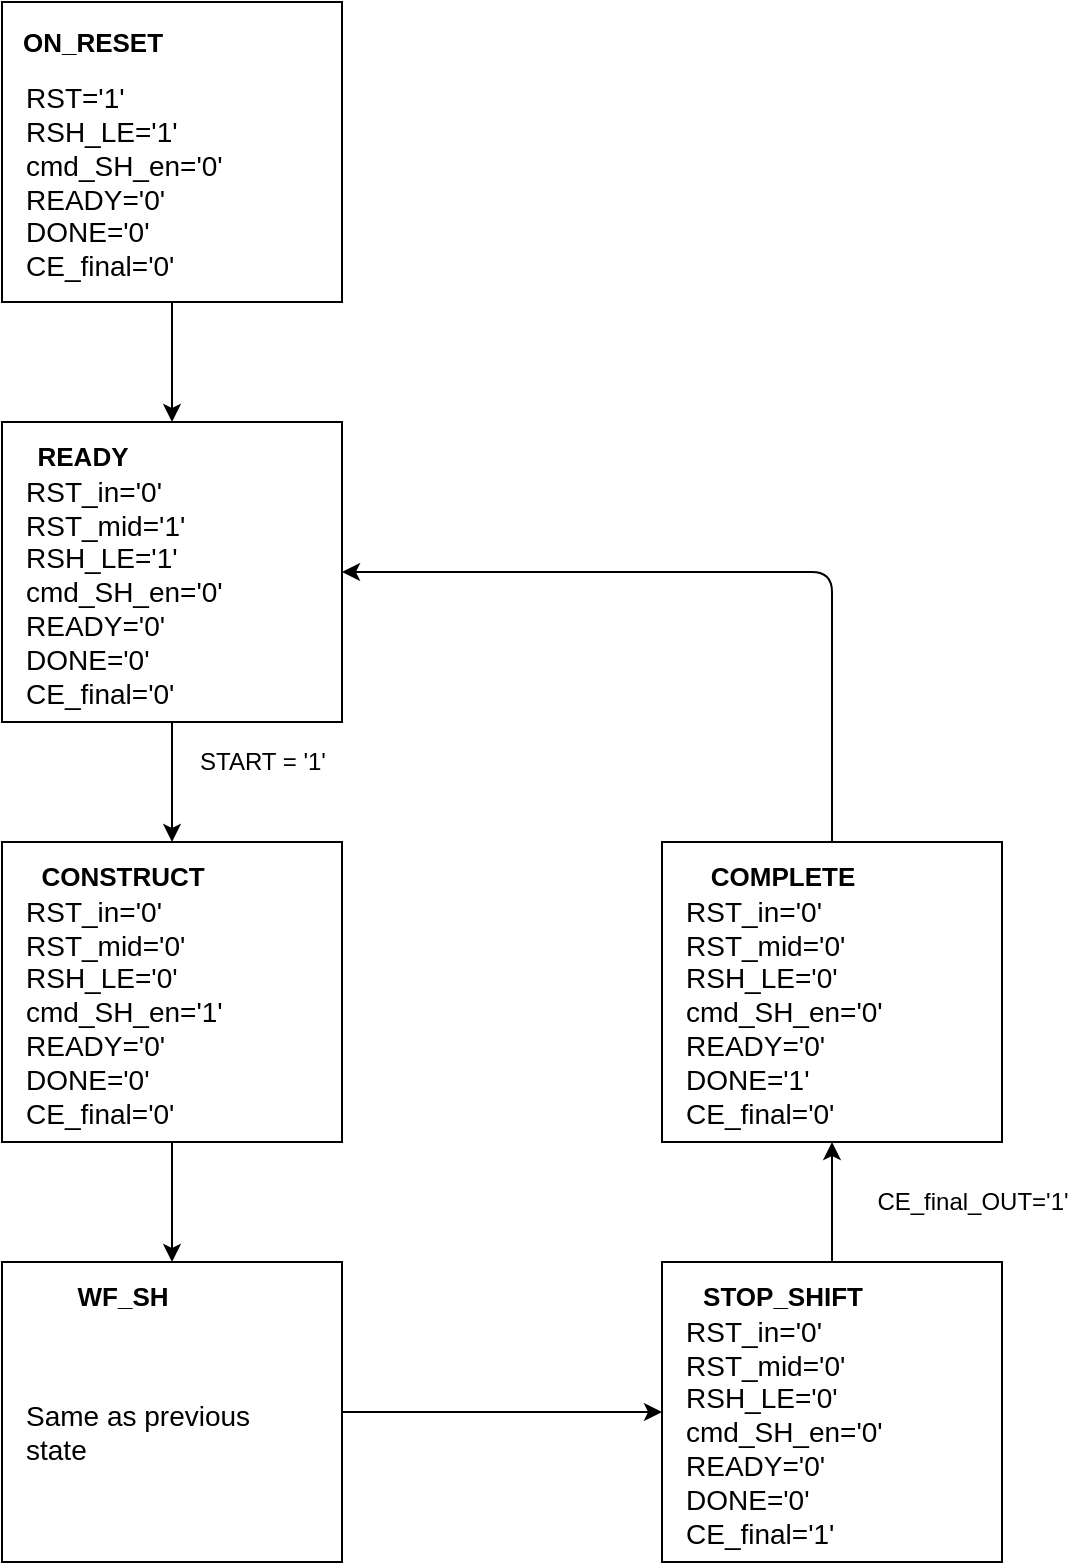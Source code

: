 <mxfile version="13.9.9" type="device"><diagram id="K26hIB0Xt4HyCyBHsTHd" name="Pagina-1"><mxGraphModel dx="1420" dy="810" grid="1" gridSize="10" guides="1" tooltips="1" connect="1" arrows="1" fold="1" page="1" pageScale="1" pageWidth="4681" pageHeight="3300" math="0" shadow="0"><root><mxCell id="0"/><mxCell id="1" parent="0"/><mxCell id="7W2GzSB9wpiWuf6rkkqN-1" value="" style="rounded=0;whiteSpace=wrap;html=1;" vertex="1" parent="1"><mxGeometry x="150" y="90" width="170" height="150" as="geometry"/></mxCell><mxCell id="7W2GzSB9wpiWuf6rkkqN-2" value="&lt;b&gt;&lt;font style=&quot;font-size: 13px&quot;&gt;ON_RESET&lt;/font&gt;&lt;/b&gt;" style="text;html=1;align=center;verticalAlign=middle;resizable=0;points=[];autosize=1;" vertex="1" parent="1"><mxGeometry x="150" y="100" width="90" height="20" as="geometry"/></mxCell><mxCell id="7W2GzSB9wpiWuf6rkkqN-3" value="&lt;font style=&quot;font-size: 14px&quot;&gt;RST='1'&lt;br&gt;RSH_LE='1'&lt;br&gt;cmd_SH_en='0'&lt;br&gt;READY='0'&lt;br&gt;DONE='0'&lt;br&gt;CE_final='0'&lt;/font&gt;" style="text;html=1;align=left;verticalAlign=middle;resizable=0;points=[];autosize=1;" vertex="1" parent="1"><mxGeometry x="160" y="130" width="110" height="100" as="geometry"/></mxCell><mxCell id="7W2GzSB9wpiWuf6rkkqN-4" value="" style="endArrow=classic;html=1;exitX=0.5;exitY=1;exitDx=0;exitDy=0;" edge="1" parent="1" source="7W2GzSB9wpiWuf6rkkqN-1"><mxGeometry width="50" height="50" relative="1" as="geometry"><mxPoint x="410" y="240" as="sourcePoint"/><mxPoint x="235" y="300" as="targetPoint"/></mxGeometry></mxCell><mxCell id="7W2GzSB9wpiWuf6rkkqN-6" value="" style="rounded=0;whiteSpace=wrap;html=1;" vertex="1" parent="1"><mxGeometry x="150" y="300" width="170" height="150" as="geometry"/></mxCell><mxCell id="7W2GzSB9wpiWuf6rkkqN-7" value="&lt;span style=&quot;font-size: 13px&quot;&gt;&lt;b&gt;READY&lt;/b&gt;&lt;/span&gt;" style="text;html=1;align=center;verticalAlign=middle;resizable=0;points=[];autosize=1;" vertex="1" parent="1"><mxGeometry x="160" y="307" width="60" height="20" as="geometry"/></mxCell><mxCell id="7W2GzSB9wpiWuf6rkkqN-8" value="&lt;font style=&quot;font-size: 14px&quot;&gt;RST_in='0'&lt;br&gt;RST_mid='1'&lt;br&gt;RSH_LE='1'&lt;br&gt;cmd_SH_en='0'&lt;br&gt;READY='0'&lt;br&gt;DONE='0'&lt;br&gt;CE_final='0'&lt;/font&gt;" style="text;html=1;align=left;verticalAlign=middle;resizable=0;points=[];autosize=1;" vertex="1" parent="1"><mxGeometry x="160" y="330" width="110" height="110" as="geometry"/></mxCell><mxCell id="7W2GzSB9wpiWuf6rkkqN-10" value="START = '1'" style="text;html=1;align=center;verticalAlign=middle;resizable=0;points=[];autosize=1;" vertex="1" parent="1"><mxGeometry x="240" y="460" width="80" height="20" as="geometry"/></mxCell><mxCell id="7W2GzSB9wpiWuf6rkkqN-16" value="" style="endArrow=classic;html=1;exitX=0.5;exitY=1;exitDx=0;exitDy=0;" edge="1" parent="1"><mxGeometry width="50" height="50" relative="1" as="geometry"><mxPoint x="235" y="450" as="sourcePoint"/><mxPoint x="235" y="510" as="targetPoint"/></mxGeometry></mxCell><mxCell id="7W2GzSB9wpiWuf6rkkqN-17" value="" style="rounded=0;whiteSpace=wrap;html=1;" vertex="1" parent="1"><mxGeometry x="150" y="510" width="170" height="150" as="geometry"/></mxCell><mxCell id="7W2GzSB9wpiWuf6rkkqN-18" value="&lt;span style=&quot;font-size: 13px&quot;&gt;&lt;b&gt;CONSTRUCT&lt;/b&gt;&lt;/span&gt;" style="text;html=1;align=center;verticalAlign=middle;resizable=0;points=[];autosize=1;" vertex="1" parent="1"><mxGeometry x="160" y="517" width="100" height="20" as="geometry"/></mxCell><mxCell id="7W2GzSB9wpiWuf6rkkqN-19" value="&lt;font style=&quot;font-size: 14px&quot;&gt;RST_in='0'&lt;br&gt;RST_mid='0'&lt;br&gt;RSH_LE='0'&lt;br&gt;cmd_SH_en='1'&lt;br&gt;READY='0'&lt;br&gt;DONE='0'&lt;br&gt;CE_final='0'&lt;/font&gt;" style="text;html=1;align=left;verticalAlign=middle;resizable=0;points=[];autosize=1;" vertex="1" parent="1"><mxGeometry x="160" y="540" width="110" height="110" as="geometry"/></mxCell><mxCell id="7W2GzSB9wpiWuf6rkkqN-25" value="" style="endArrow=classic;html=1;exitX=0.5;exitY=1;exitDx=0;exitDy=0;" edge="1" parent="1"><mxGeometry width="50" height="50" relative="1" as="geometry"><mxPoint x="235" y="660" as="sourcePoint"/><mxPoint x="235" y="720" as="targetPoint"/></mxGeometry></mxCell><mxCell id="7W2GzSB9wpiWuf6rkkqN-33" style="edgeStyle=orthogonalEdgeStyle;rounded=0;orthogonalLoop=1;jettySize=auto;html=1;exitX=1;exitY=0.5;exitDx=0;exitDy=0;entryX=0;entryY=0.5;entryDx=0;entryDy=0;" edge="1" parent="1" source="7W2GzSB9wpiWuf6rkkqN-26" target="7W2GzSB9wpiWuf6rkkqN-30"><mxGeometry relative="1" as="geometry"/></mxCell><mxCell id="7W2GzSB9wpiWuf6rkkqN-26" value="" style="rounded=0;whiteSpace=wrap;html=1;" vertex="1" parent="1"><mxGeometry x="150" y="720" width="170" height="150" as="geometry"/></mxCell><mxCell id="7W2GzSB9wpiWuf6rkkqN-27" value="&lt;span style=&quot;font-size: 13px&quot;&gt;&lt;b&gt;WF_SH&lt;/b&gt;&lt;/span&gt;" style="text;html=1;align=center;verticalAlign=middle;resizable=0;points=[];autosize=1;" vertex="1" parent="1"><mxGeometry x="180" y="727" width="60" height="20" as="geometry"/></mxCell><mxCell id="7W2GzSB9wpiWuf6rkkqN-28" value="&lt;span style=&quot;font-size: 14px&quot;&gt;Same as previous&lt;br&gt;state&lt;/span&gt;" style="text;html=1;align=left;verticalAlign=middle;resizable=0;points=[];autosize=1;" vertex="1" parent="1"><mxGeometry x="160" y="785" width="130" height="40" as="geometry"/></mxCell><mxCell id="7W2GzSB9wpiWuf6rkkqN-37" style="edgeStyle=orthogonalEdgeStyle;rounded=0;orthogonalLoop=1;jettySize=auto;html=1;exitX=0.5;exitY=0;exitDx=0;exitDy=0;entryX=0.5;entryY=1;entryDx=0;entryDy=0;" edge="1" parent="1" source="7W2GzSB9wpiWuf6rkkqN-30" target="7W2GzSB9wpiWuf6rkkqN-34"><mxGeometry relative="1" as="geometry"/></mxCell><mxCell id="7W2GzSB9wpiWuf6rkkqN-30" value="" style="rounded=0;whiteSpace=wrap;html=1;" vertex="1" parent="1"><mxGeometry x="480" y="720" width="170" height="150" as="geometry"/></mxCell><mxCell id="7W2GzSB9wpiWuf6rkkqN-31" value="&lt;span style=&quot;font-size: 13px&quot;&gt;&lt;b&gt;STOP_SHIFT&lt;/b&gt;&lt;/span&gt;" style="text;html=1;align=center;verticalAlign=middle;resizable=0;points=[];autosize=1;" vertex="1" parent="1"><mxGeometry x="490" y="727" width="100" height="20" as="geometry"/></mxCell><mxCell id="7W2GzSB9wpiWuf6rkkqN-32" value="&lt;font style=&quot;font-size: 14px&quot;&gt;RST_in='0'&lt;br&gt;RST_mid='0'&lt;br&gt;RSH_LE='0'&lt;br&gt;cmd_SH_en='0'&lt;br&gt;READY='0'&lt;br&gt;DONE='0'&lt;br&gt;CE_final='1'&lt;/font&gt;" style="text;html=1;align=left;verticalAlign=middle;resizable=0;points=[];autosize=1;" vertex="1" parent="1"><mxGeometry x="490" y="750" width="110" height="110" as="geometry"/></mxCell><mxCell id="7W2GzSB9wpiWuf6rkkqN-34" value="" style="rounded=0;whiteSpace=wrap;html=1;" vertex="1" parent="1"><mxGeometry x="480" y="510" width="170" height="150" as="geometry"/></mxCell><mxCell id="7W2GzSB9wpiWuf6rkkqN-35" value="&lt;span style=&quot;font-size: 13px&quot;&gt;&lt;b&gt;COMPLETE&lt;/b&gt;&lt;/span&gt;" style="text;html=1;align=center;verticalAlign=middle;resizable=0;points=[];autosize=1;" vertex="1" parent="1"><mxGeometry x="495" y="517" width="90" height="20" as="geometry"/></mxCell><mxCell id="7W2GzSB9wpiWuf6rkkqN-36" value="&lt;font style=&quot;font-size: 14px&quot;&gt;RST_in='0'&lt;br&gt;RST_mid='0'&lt;br&gt;RSH_LE='0'&lt;br&gt;cmd_SH_en='0'&lt;br&gt;READY='0'&lt;br&gt;DONE='1'&lt;br&gt;CE_final='0'&lt;/font&gt;" style="text;html=1;align=left;verticalAlign=middle;resizable=0;points=[];autosize=1;" vertex="1" parent="1"><mxGeometry x="490" y="540" width="110" height="110" as="geometry"/></mxCell><mxCell id="7W2GzSB9wpiWuf6rkkqN-38" value="CE_final_OUT='1'" style="text;html=1;align=center;verticalAlign=middle;resizable=0;points=[];autosize=1;" vertex="1" parent="1"><mxGeometry x="580" y="680" width="110" height="20" as="geometry"/></mxCell><mxCell id="7W2GzSB9wpiWuf6rkkqN-39" value="" style="endArrow=classic;html=1;entryX=1;entryY=0.5;entryDx=0;entryDy=0;exitX=0.5;exitY=0;exitDx=0;exitDy=0;" edge="1" parent="1" source="7W2GzSB9wpiWuf6rkkqN-34" target="7W2GzSB9wpiWuf6rkkqN-6"><mxGeometry width="50" height="50" relative="1" as="geometry"><mxPoint x="420" y="550" as="sourcePoint"/><mxPoint x="470" y="500" as="targetPoint"/><Array as="points"><mxPoint x="565" y="375"/></Array></mxGeometry></mxCell></root></mxGraphModel></diagram></mxfile>